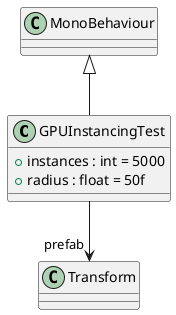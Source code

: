 @startuml
class GPUInstancingTest {
    + instances : int = 5000
    + radius : float = 50f
}
MonoBehaviour <|-- GPUInstancingTest
GPUInstancingTest --> "prefab" Transform
@enduml
